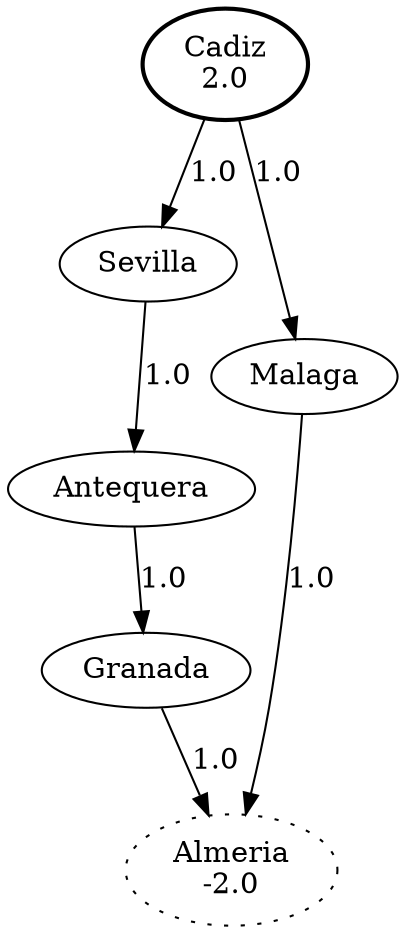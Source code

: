 strict digraph G {
  Sevilla [ ];
  Almeria [ label="Almeria
-2.0" style="dotted" ];
  Granada [ ];
  Cadiz [ label="Cadiz
2.0" style="bold" ];
  Malaga [ ];
  Antequera [ ];
  Malaga -> Almeria [ label="1.0" ];
  Cadiz -> Malaga [ label="1.0" ];
  Antequera -> Granada [ label="1.0" ];
  Granada -> Almeria [ label="1.0" ];
  Sevilla -> Antequera [ label="1.0" ];
  Cadiz -> Sevilla [ label="1.0" ];
}
